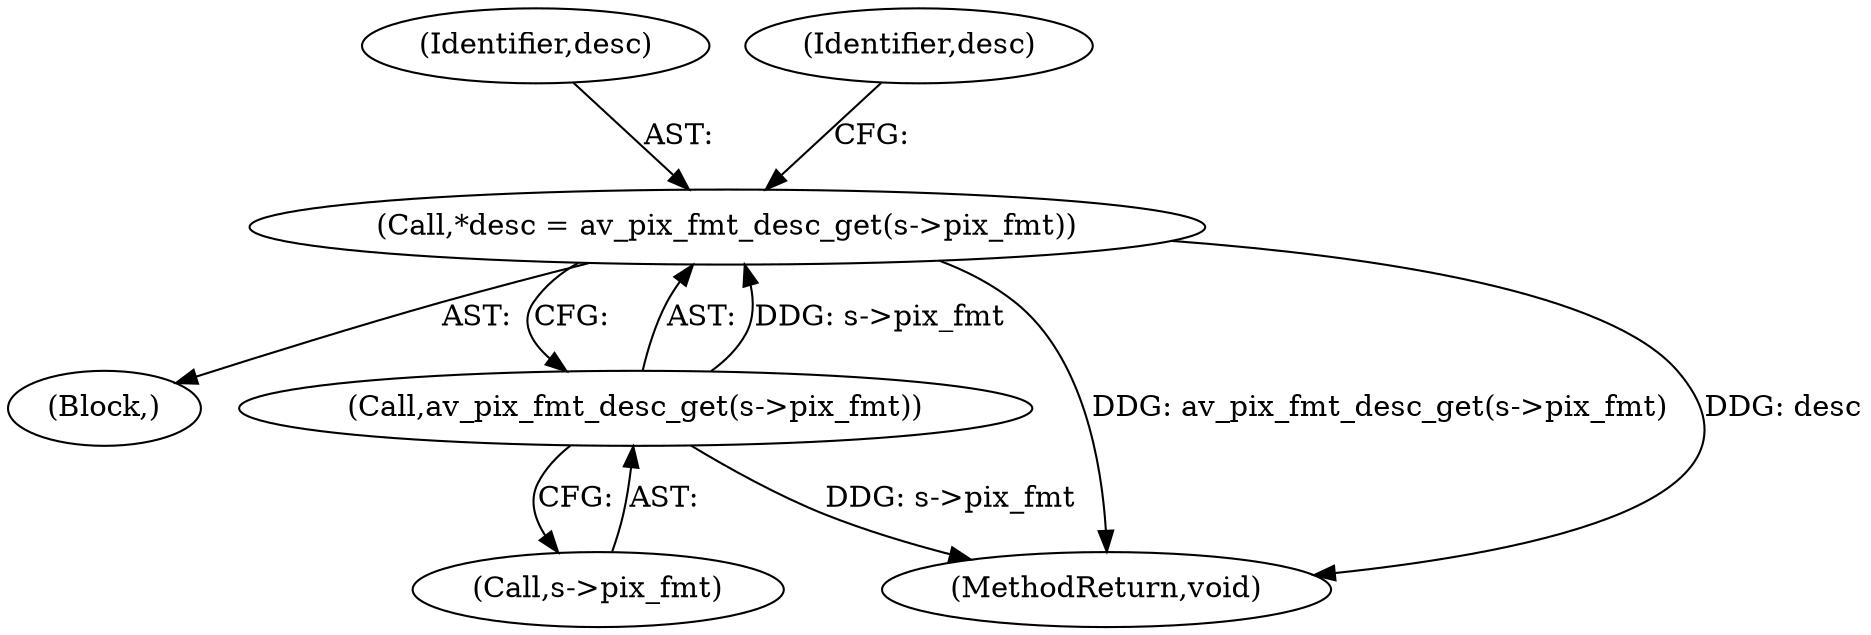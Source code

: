 digraph "0_FFmpeg_2080bc33717955a0e4268e738acf8c1eeddbf8cb@pointer" {
"1000118" [label="(Call,*desc = av_pix_fmt_desc_get(s->pix_fmt))"];
"1000120" [label="(Call,av_pix_fmt_desc_get(s->pix_fmt))"];
"1000107" [label="(Block,)"];
"1000120" [label="(Call,av_pix_fmt_desc_get(s->pix_fmt))"];
"1000437" [label="(MethodReturn,void)"];
"1000119" [label="(Identifier,desc)"];
"1000125" [label="(Identifier,desc)"];
"1000118" [label="(Call,*desc = av_pix_fmt_desc_get(s->pix_fmt))"];
"1000121" [label="(Call,s->pix_fmt)"];
"1000118" -> "1000107"  [label="AST: "];
"1000118" -> "1000120"  [label="CFG: "];
"1000119" -> "1000118"  [label="AST: "];
"1000120" -> "1000118"  [label="AST: "];
"1000125" -> "1000118"  [label="CFG: "];
"1000118" -> "1000437"  [label="DDG: av_pix_fmt_desc_get(s->pix_fmt)"];
"1000118" -> "1000437"  [label="DDG: desc"];
"1000120" -> "1000118"  [label="DDG: s->pix_fmt"];
"1000120" -> "1000121"  [label="CFG: "];
"1000121" -> "1000120"  [label="AST: "];
"1000120" -> "1000437"  [label="DDG: s->pix_fmt"];
}
